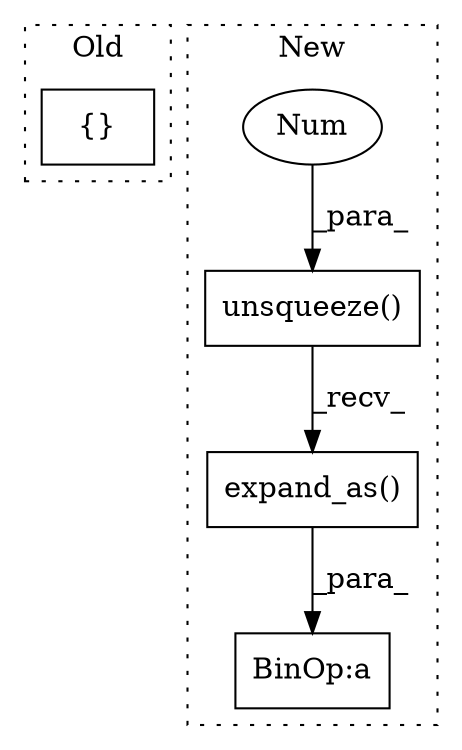 digraph G {
subgraph cluster0 {
1 [label="{}" a="59" s="3035,3035" l="2,1" shape="box"];
label = "Old";
style="dotted";
}
subgraph cluster1 {
2 [label="expand_as()" a="75" s="4280,4325" l="36,1" shape="box"];
3 [label="BinOp:a" a="82" s="4473" l="3" shape="box"];
4 [label="unsqueeze()" a="75" s="4280,4304" l="23,1" shape="box"];
5 [label="Num" a="76" s="4303" l="1" shape="ellipse"];
label = "New";
style="dotted";
}
2 -> 3 [label="_para_"];
4 -> 2 [label="_recv_"];
5 -> 4 [label="_para_"];
}